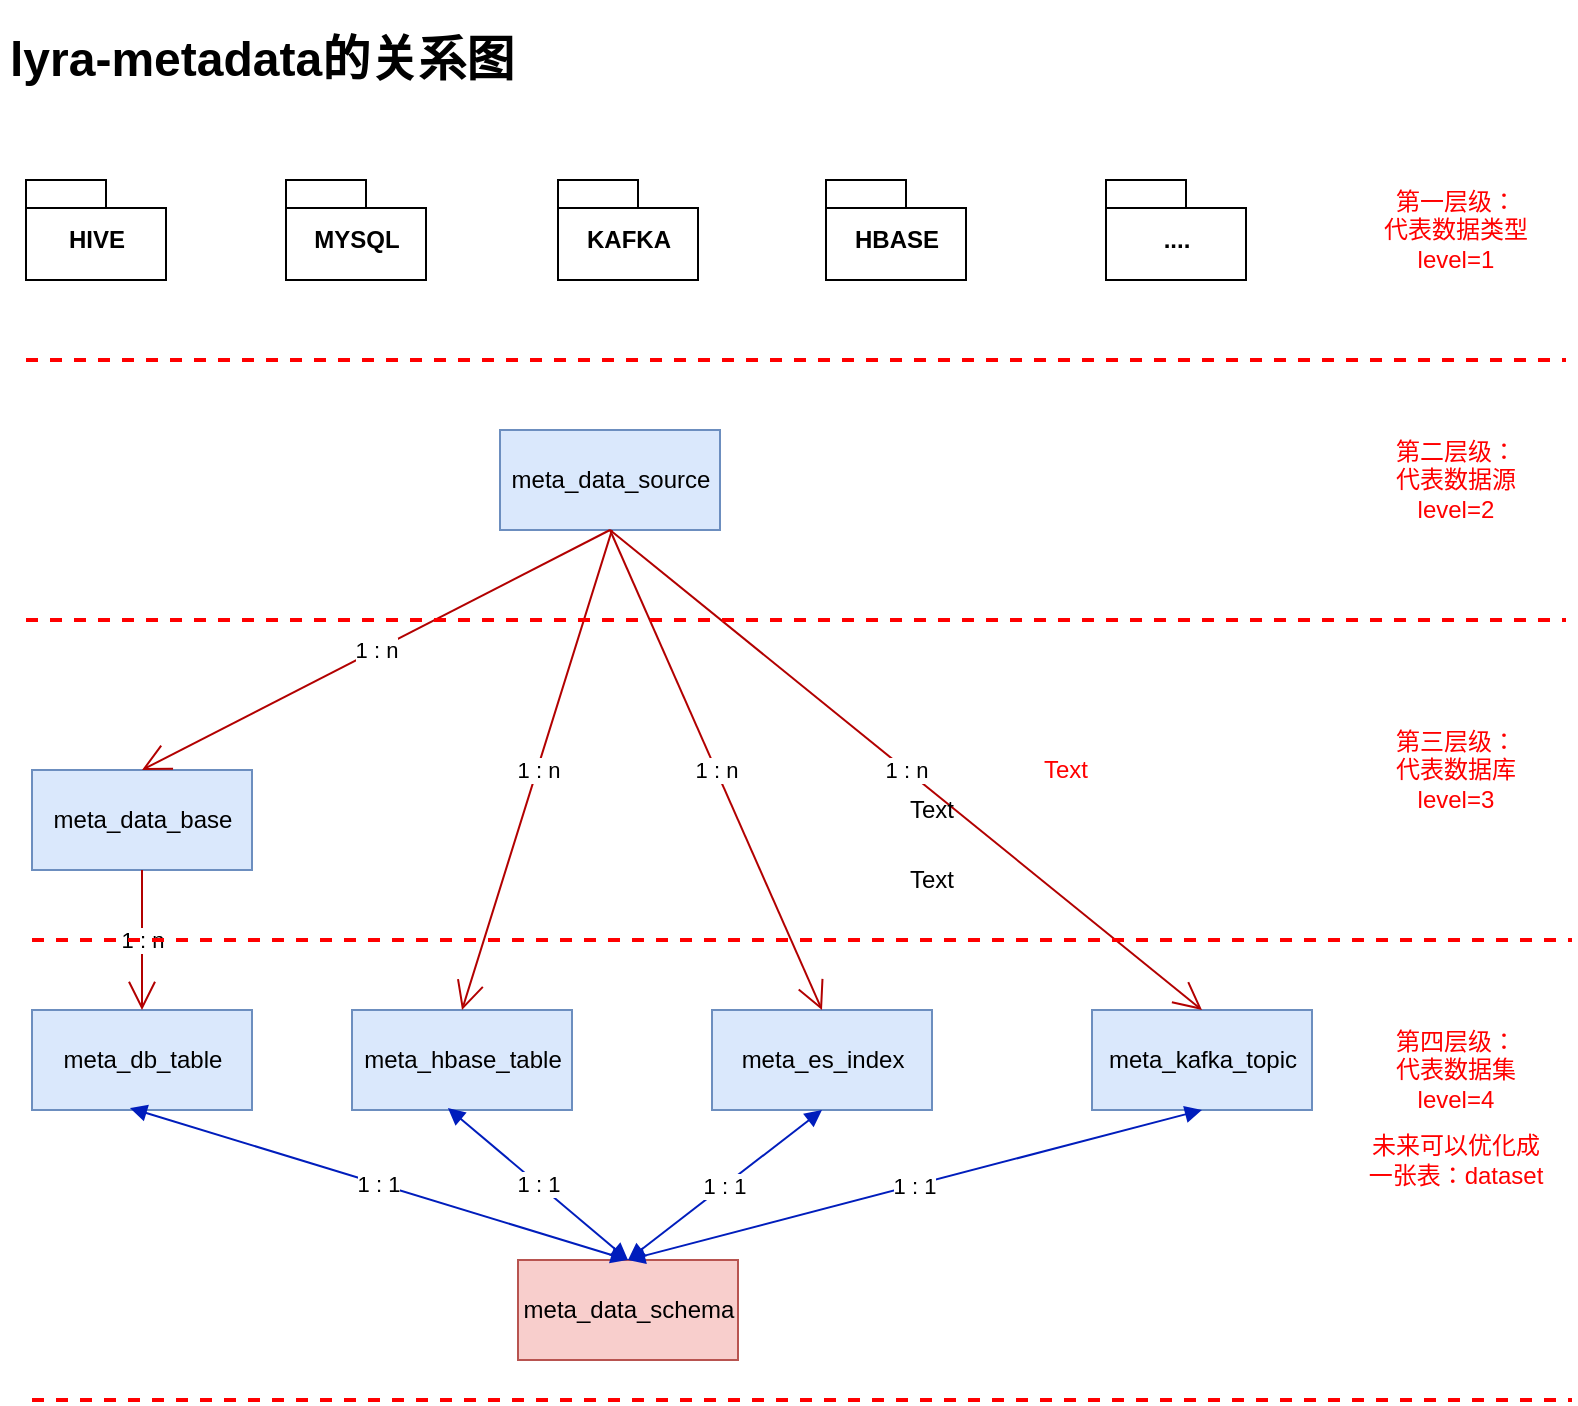 <mxfile version="16.1.2" type="device"><diagram id="CwFRAX5LkAyBmi45sXB8" name="第 1 页"><mxGraphModel dx="1426" dy="852" grid="1" gridSize="10" guides="1" tooltips="1" connect="1" arrows="1" fold="1" page="1" pageScale="1" pageWidth="827" pageHeight="1169" math="0" shadow="0"><root><mxCell id="0"/><mxCell id="1" parent="0"/><mxCell id="uMgRaZf7EVdYGtBQRlGp-1" value="meta_data_schema" style="html=1;fillColor=#f8cecc;strokeColor=#b85450;" parent="1" vertex="1"><mxGeometry x="286" y="670" width="110" height="50" as="geometry"/></mxCell><mxCell id="uMgRaZf7EVdYGtBQRlGp-2" value="meta_data_source" style="html=1;fillColor=#dae8fc;strokeColor=#6c8ebf;" parent="1" vertex="1"><mxGeometry x="277" y="255" width="110" height="50" as="geometry"/></mxCell><mxCell id="uMgRaZf7EVdYGtBQRlGp-8" value="meta_data_base" style="html=1;fillColor=#dae8fc;strokeColor=#6c8ebf;" parent="1" vertex="1"><mxGeometry x="43" y="425" width="110" height="50" as="geometry"/></mxCell><mxCell id="uMgRaZf7EVdYGtBQRlGp-9" value="meta_db_table" style="html=1;fillColor=#dae8fc;strokeColor=#6c8ebf;" parent="1" vertex="1"><mxGeometry x="43" y="545" width="110" height="50" as="geometry"/></mxCell><mxCell id="uMgRaZf7EVdYGtBQRlGp-17" value="meta_hbase_table" style="html=1;fillColor=#dae8fc;strokeColor=#6c8ebf;" parent="1" vertex="1"><mxGeometry x="203" y="545" width="110" height="50" as="geometry"/></mxCell><mxCell id="uMgRaZf7EVdYGtBQRlGp-18" value="meta_es_index" style="html=1;fillColor=#dae8fc;strokeColor=#6c8ebf;" parent="1" vertex="1"><mxGeometry x="383" y="545" width="110" height="50" as="geometry"/></mxCell><mxCell id="uMgRaZf7EVdYGtBQRlGp-19" value="meta_kafka_topic" style="html=1;fillColor=#dae8fc;strokeColor=#6c8ebf;" parent="1" vertex="1"><mxGeometry x="573" y="545" width="110" height="50" as="geometry"/></mxCell><mxCell id="uMgRaZf7EVdYGtBQRlGp-21" value="1 : n" style="endArrow=open;endFill=1;endSize=12;html=1;rounded=0;exitX=0.5;exitY=1;exitDx=0;exitDy=0;entryX=0.5;entryY=0;entryDx=0;entryDy=0;fillColor=#e51400;strokeColor=#B20000;" parent="1" source="uMgRaZf7EVdYGtBQRlGp-2" target="uMgRaZf7EVdYGtBQRlGp-8" edge="1"><mxGeometry width="160" relative="1" as="geometry"><mxPoint x="313" y="385" as="sourcePoint"/><mxPoint x="473" y="385" as="targetPoint"/></mxGeometry></mxCell><mxCell id="uMgRaZf7EVdYGtBQRlGp-22" value="1 : n" style="endArrow=open;endFill=1;endSize=12;html=1;rounded=0;entryX=0.5;entryY=0;entryDx=0;entryDy=0;fillColor=#e51400;strokeColor=#B20000;" parent="1" target="uMgRaZf7EVdYGtBQRlGp-17" edge="1"><mxGeometry width="160" relative="1" as="geometry"><mxPoint x="333" y="305" as="sourcePoint"/><mxPoint x="108" y="435" as="targetPoint"/></mxGeometry></mxCell><mxCell id="uMgRaZf7EVdYGtBQRlGp-23" value="1 : n" style="endArrow=open;endFill=1;endSize=12;html=1;rounded=0;entryX=0.5;entryY=0;entryDx=0;entryDy=0;fillColor=#e51400;strokeColor=#B20000;exitX=0.5;exitY=1;exitDx=0;exitDy=0;" parent="1" source="uMgRaZf7EVdYGtBQRlGp-2" target="uMgRaZf7EVdYGtBQRlGp-18" edge="1"><mxGeometry width="160" relative="1" as="geometry"><mxPoint x="343" y="315" as="sourcePoint"/><mxPoint x="268" y="555" as="targetPoint"/></mxGeometry></mxCell><mxCell id="uMgRaZf7EVdYGtBQRlGp-24" value="1 : n" style="endArrow=open;endFill=1;endSize=12;html=1;rounded=0;entryX=0.5;entryY=0;entryDx=0;entryDy=0;fillColor=#e51400;strokeColor=#B20000;exitX=0.5;exitY=1;exitDx=0;exitDy=0;" parent="1" source="uMgRaZf7EVdYGtBQRlGp-2" target="uMgRaZf7EVdYGtBQRlGp-19" edge="1"><mxGeometry width="160" relative="1" as="geometry"><mxPoint x="353" y="325" as="sourcePoint"/><mxPoint x="278" y="565" as="targetPoint"/></mxGeometry></mxCell><mxCell id="uMgRaZf7EVdYGtBQRlGp-25" value="1 : n" style="endArrow=open;endFill=1;endSize=12;html=1;rounded=0;entryX=0.5;entryY=0;entryDx=0;entryDy=0;fillColor=#e51400;strokeColor=#B20000;exitX=0.5;exitY=1;exitDx=0;exitDy=0;" parent="1" source="uMgRaZf7EVdYGtBQRlGp-8" target="uMgRaZf7EVdYGtBQRlGp-9" edge="1"><mxGeometry width="160" relative="1" as="geometry"><mxPoint x="343" y="315" as="sourcePoint"/><mxPoint x="268" y="555" as="targetPoint"/></mxGeometry></mxCell><mxCell id="uMgRaZf7EVdYGtBQRlGp-26" value="1 : 1" style="endArrow=block;startArrow=block;endFill=1;startFill=1;html=1;rounded=0;fillColor=#0050ef;strokeColor=#001DBC;entryX=0.5;entryY=0;entryDx=0;entryDy=0;exitX=0.445;exitY=0.98;exitDx=0;exitDy=0;exitPerimeter=0;" parent="1" source="uMgRaZf7EVdYGtBQRlGp-9" target="uMgRaZf7EVdYGtBQRlGp-1" edge="1"><mxGeometry width="160" relative="1" as="geometry"><mxPoint x="73" y="655" as="sourcePoint"/><mxPoint x="233" y="655" as="targetPoint"/></mxGeometry></mxCell><mxCell id="uMgRaZf7EVdYGtBQRlGp-27" value="1 : 1" style="endArrow=block;startArrow=block;endFill=1;startFill=1;html=1;rounded=0;fillColor=#0050ef;strokeColor=#001DBC;entryX=0.5;entryY=0;entryDx=0;entryDy=0;exitX=0.5;exitY=1;exitDx=0;exitDy=0;" parent="1" source="uMgRaZf7EVdYGtBQRlGp-19" target="uMgRaZf7EVdYGtBQRlGp-1" edge="1"><mxGeometry width="160" relative="1" as="geometry"><mxPoint x="101.95" y="604" as="sourcePoint"/><mxPoint x="342" y="771" as="targetPoint"/></mxGeometry></mxCell><mxCell id="uMgRaZf7EVdYGtBQRlGp-28" value="1 : 1" style="endArrow=block;startArrow=block;endFill=1;startFill=1;html=1;rounded=0;fillColor=#0050ef;strokeColor=#001DBC;entryX=0.5;entryY=0;entryDx=0;entryDy=0;exitX=0.5;exitY=1;exitDx=0;exitDy=0;" parent="1" source="uMgRaZf7EVdYGtBQRlGp-18" target="uMgRaZf7EVdYGtBQRlGp-1" edge="1"><mxGeometry width="160" relative="1" as="geometry"><mxPoint x="111.95" y="614" as="sourcePoint"/><mxPoint x="352" y="781" as="targetPoint"/></mxGeometry></mxCell><mxCell id="uMgRaZf7EVdYGtBQRlGp-29" value="1 : 1" style="endArrow=block;startArrow=block;endFill=1;startFill=1;html=1;rounded=0;fillColor=#0050ef;strokeColor=#001DBC;exitX=0.436;exitY=0.98;exitDx=0;exitDy=0;exitPerimeter=0;entryX=0.5;entryY=0;entryDx=0;entryDy=0;" parent="1" source="uMgRaZf7EVdYGtBQRlGp-17" target="uMgRaZf7EVdYGtBQRlGp-1" edge="1"><mxGeometry width="160" relative="1" as="geometry"><mxPoint x="121.95" y="624" as="sourcePoint"/><mxPoint x="333" y="765" as="targetPoint"/></mxGeometry></mxCell><mxCell id="uMgRaZf7EVdYGtBQRlGp-32" value="Text" style="text;html=1;strokeColor=none;fillColor=none;align=center;verticalAlign=middle;whiteSpace=wrap;rounded=0;" parent="1" vertex="1"><mxGeometry x="463" y="465" width="60" height="30" as="geometry"/></mxCell><mxCell id="uMgRaZf7EVdYGtBQRlGp-34" value="&lt;h1&gt;lyra-metadata的关系图&lt;/h1&gt;" style="text;html=1;strokeColor=none;fillColor=none;spacing=5;spacingTop=-20;whiteSpace=wrap;overflow=hidden;rounded=0;" parent="1" vertex="1"><mxGeometry x="27" y="50" width="276" height="50" as="geometry"/></mxCell><mxCell id="uMgRaZf7EVdYGtBQRlGp-35" value="HIVE" style="shape=folder;fontStyle=1;spacingTop=10;tabWidth=40;tabHeight=14;tabPosition=left;html=1;" parent="1" vertex="1"><mxGeometry x="40" y="130" width="70" height="50" as="geometry"/></mxCell><mxCell id="uMgRaZf7EVdYGtBQRlGp-36" value="MYSQL" style="shape=folder;fontStyle=1;spacingTop=10;tabWidth=40;tabHeight=14;tabPosition=left;html=1;" parent="1" vertex="1"><mxGeometry x="170" y="130" width="70" height="50" as="geometry"/></mxCell><mxCell id="uMgRaZf7EVdYGtBQRlGp-37" value="KAFKA" style="shape=folder;fontStyle=1;spacingTop=10;tabWidth=40;tabHeight=14;tabPosition=left;html=1;" parent="1" vertex="1"><mxGeometry x="306" y="130" width="70" height="50" as="geometry"/></mxCell><mxCell id="uMgRaZf7EVdYGtBQRlGp-38" value="HBASE" style="shape=folder;fontStyle=1;spacingTop=10;tabWidth=40;tabHeight=14;tabPosition=left;html=1;" parent="1" vertex="1"><mxGeometry x="440" y="130" width="70" height="50" as="geometry"/></mxCell><mxCell id="uMgRaZf7EVdYGtBQRlGp-39" value="...." style="shape=folder;fontStyle=1;spacingTop=10;tabWidth=40;tabHeight=14;tabPosition=left;html=1;" parent="1" vertex="1"><mxGeometry x="580" y="130" width="70" height="50" as="geometry"/></mxCell><mxCell id="uMgRaZf7EVdYGtBQRlGp-40" value="Text" style="text;html=1;strokeColor=none;fillColor=none;align=center;verticalAlign=middle;whiteSpace=wrap;rounded=0;" parent="1" vertex="1"><mxGeometry x="463" y="430" width="60" height="30" as="geometry"/></mxCell><mxCell id="uMgRaZf7EVdYGtBQRlGp-41" value="第一层级：&lt;br&gt;代表数据类型&lt;br&gt;level=1" style="text;html=1;strokeColor=none;fillColor=none;align=center;verticalAlign=middle;whiteSpace=wrap;rounded=0;fontColor=#FF0000;" parent="1" vertex="1"><mxGeometry x="710" y="130" width="90" height="50" as="geometry"/></mxCell><mxCell id="uMgRaZf7EVdYGtBQRlGp-43" value="" style="endArrow=none;dashed=1;html=1;rounded=0;fillColor=#e51400;strokeColor=#FF0000;strokeWidth=2;" parent="1" edge="1"><mxGeometry width="50" height="50" relative="1" as="geometry"><mxPoint x="40" y="220" as="sourcePoint"/><mxPoint x="810" y="220" as="targetPoint"/></mxGeometry></mxCell><mxCell id="uMgRaZf7EVdYGtBQRlGp-44" value="" style="endArrow=none;dashed=1;html=1;rounded=0;fillColor=#e51400;strokeColor=#FF0000;strokeWidth=2;" parent="1" edge="1"><mxGeometry width="50" height="50" relative="1" as="geometry"><mxPoint x="40" y="350" as="sourcePoint"/><mxPoint x="810" y="350" as="targetPoint"/></mxGeometry></mxCell><mxCell id="uMgRaZf7EVdYGtBQRlGp-45" value="第二层级：&lt;br&gt;代表数据源&lt;br&gt;level=2" style="text;html=1;strokeColor=none;fillColor=none;align=center;verticalAlign=middle;whiteSpace=wrap;rounded=0;fontColor=#FF0000;" parent="1" vertex="1"><mxGeometry x="710" y="255" width="90" height="50" as="geometry"/></mxCell><mxCell id="uMgRaZf7EVdYGtBQRlGp-46" value="" style="endArrow=none;dashed=1;html=1;rounded=0;fillColor=#e51400;strokeColor=#FF0000;strokeWidth=2;" parent="1" edge="1"><mxGeometry width="50" height="50" relative="1" as="geometry"><mxPoint x="43" y="740" as="sourcePoint"/><mxPoint x="813" y="740" as="targetPoint"/></mxGeometry></mxCell><mxCell id="uMgRaZf7EVdYGtBQRlGp-47" value="" style="endArrow=none;dashed=1;html=1;rounded=0;fillColor=#e51400;strokeColor=#FF0000;strokeWidth=2;" parent="1" edge="1"><mxGeometry width="50" height="50" relative="1" as="geometry"><mxPoint x="43" y="510" as="sourcePoint"/><mxPoint x="813" y="510" as="targetPoint"/></mxGeometry></mxCell><mxCell id="uMgRaZf7EVdYGtBQRlGp-48" value="第三层级：&lt;br&gt;代表数据库&lt;br&gt;level=3" style="text;html=1;strokeColor=none;fillColor=none;align=center;verticalAlign=middle;whiteSpace=wrap;rounded=0;fontColor=#FF0000;" parent="1" vertex="1"><mxGeometry x="710" y="400" width="90" height="50" as="geometry"/></mxCell><mxCell id="uMgRaZf7EVdYGtBQRlGp-49" value="第四层级：&lt;br&gt;代表数据集&lt;br&gt;level=4" style="text;html=1;strokeColor=none;fillColor=none;align=center;verticalAlign=middle;whiteSpace=wrap;rounded=0;fontColor=#FF0000;" parent="1" vertex="1"><mxGeometry x="710" y="550" width="90" height="50" as="geometry"/></mxCell><mxCell id="uMgRaZf7EVdYGtBQRlGp-50" value="Text" style="text;html=1;strokeColor=none;fillColor=none;align=center;verticalAlign=middle;whiteSpace=wrap;rounded=0;fontColor=#FF0000;" parent="1" vertex="1"><mxGeometry x="530" y="410" width="60" height="30" as="geometry"/></mxCell><mxCell id="x7v6YEV6DWmsM88mCS50-1" value="未来可以优化成一张表：dataset" style="text;html=1;align=center;verticalAlign=middle;whiteSpace=wrap;rounded=0;fontColor=#FF0000;" vertex="1" parent="1"><mxGeometry x="710" y="595" width="90" height="50" as="geometry"/></mxCell></root></mxGraphModel></diagram></mxfile>